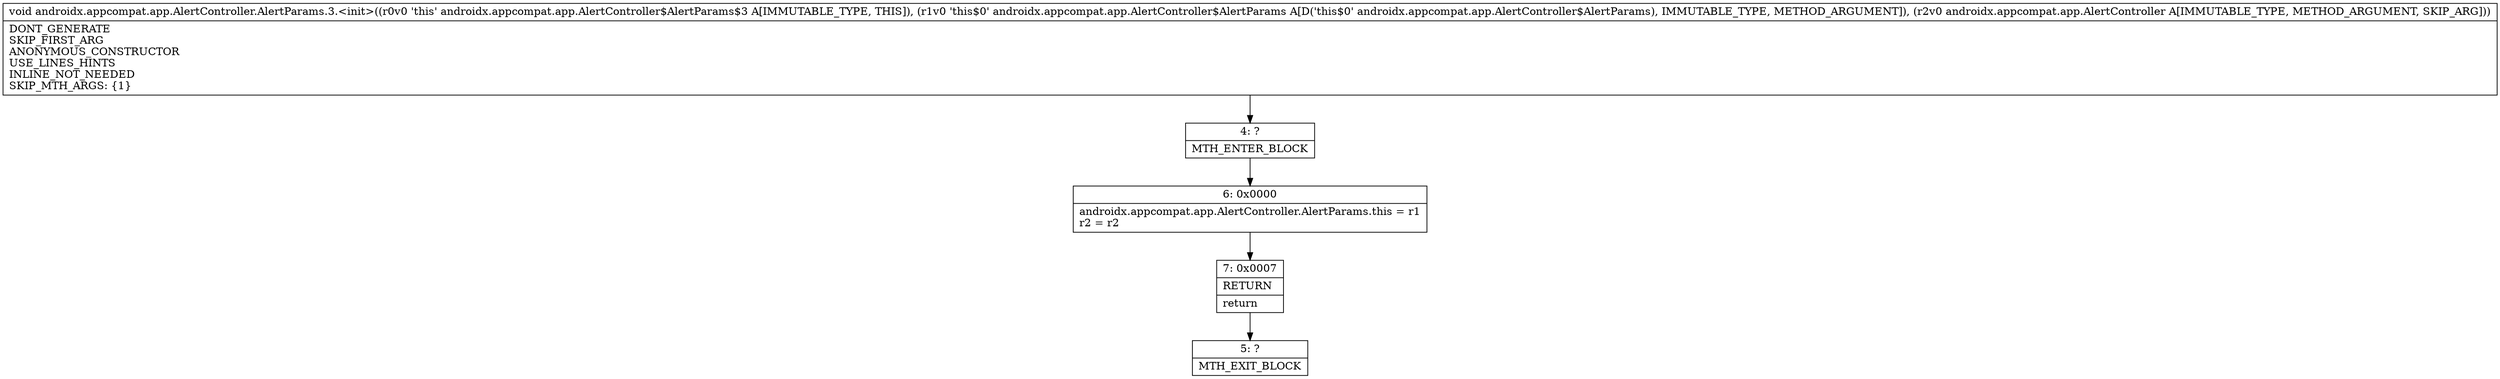 digraph "CFG forandroidx.appcompat.app.AlertController.AlertParams.3.\<init\>(Landroidx\/appcompat\/app\/AlertController$AlertParams;Landroidx\/appcompat\/app\/AlertController;)V" {
Node_4 [shape=record,label="{4\:\ ?|MTH_ENTER_BLOCK\l}"];
Node_6 [shape=record,label="{6\:\ 0x0000|androidx.appcompat.app.AlertController.AlertParams.this = r1\lr2 = r2\l}"];
Node_7 [shape=record,label="{7\:\ 0x0007|RETURN\l|return\l}"];
Node_5 [shape=record,label="{5\:\ ?|MTH_EXIT_BLOCK\l}"];
MethodNode[shape=record,label="{void androidx.appcompat.app.AlertController.AlertParams.3.\<init\>((r0v0 'this' androidx.appcompat.app.AlertController$AlertParams$3 A[IMMUTABLE_TYPE, THIS]), (r1v0 'this$0' androidx.appcompat.app.AlertController$AlertParams A[D('this$0' androidx.appcompat.app.AlertController$AlertParams), IMMUTABLE_TYPE, METHOD_ARGUMENT]), (r2v0 androidx.appcompat.app.AlertController A[IMMUTABLE_TYPE, METHOD_ARGUMENT, SKIP_ARG]))  | DONT_GENERATE\lSKIP_FIRST_ARG\lANONYMOUS_CONSTRUCTOR\lUSE_LINES_HINTS\lINLINE_NOT_NEEDED\lSKIP_MTH_ARGS: \{1\}\l}"];
MethodNode -> Node_4;Node_4 -> Node_6;
Node_6 -> Node_7;
Node_7 -> Node_5;
}

